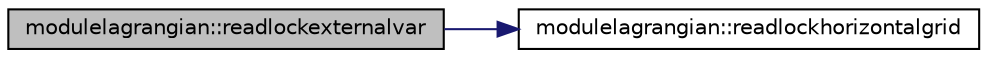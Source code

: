 digraph "modulelagrangian::readlockexternalvar"
{
 // LATEX_PDF_SIZE
  edge [fontname="Helvetica",fontsize="10",labelfontname="Helvetica",labelfontsize="10"];
  node [fontname="Helvetica",fontsize="10",shape=record];
  rankdir="LR";
  Node1 [label="modulelagrangian::readlockexternalvar",height=0.2,width=0.4,color="black", fillcolor="grey75", style="filled", fontcolor="black",tooltip=" "];
  Node1 -> Node2 [color="midnightblue",fontsize="10",style="solid",fontname="Helvetica"];
  Node2 [label="modulelagrangian::readlockhorizontalgrid",height=0.2,width=0.4,color="black", fillcolor="white", style="filled",URL="$namespacemodulelagrangian.html#a94ace2d6de2898ec24d8cd3f4ccd1292",tooltip=" "];
}
